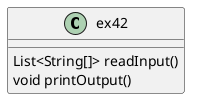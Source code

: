 @startuml
'https://plantuml.com/sequence-diagram

class ex42 {
List<String[]> readInput()
void printOutput()
}
@enduml